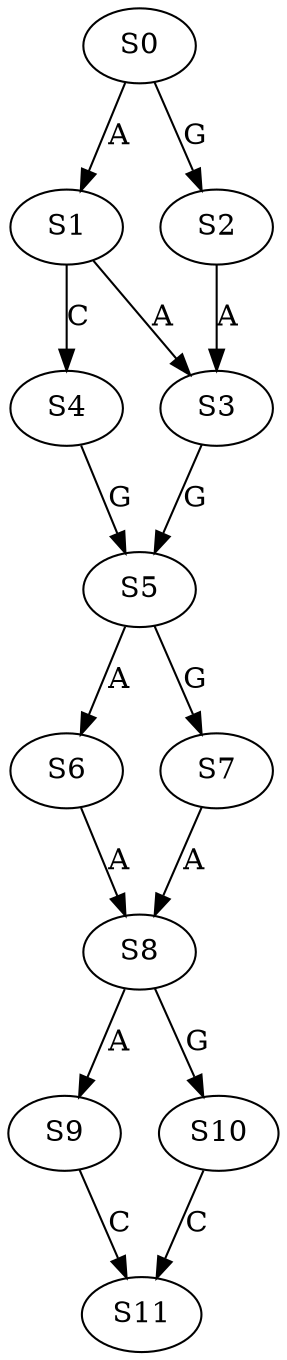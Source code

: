 strict digraph  {
	S0 -> S1 [ label = A ];
	S0 -> S2 [ label = G ];
	S1 -> S3 [ label = A ];
	S1 -> S4 [ label = C ];
	S2 -> S3 [ label = A ];
	S3 -> S5 [ label = G ];
	S4 -> S5 [ label = G ];
	S5 -> S6 [ label = A ];
	S5 -> S7 [ label = G ];
	S6 -> S8 [ label = A ];
	S7 -> S8 [ label = A ];
	S8 -> S9 [ label = A ];
	S8 -> S10 [ label = G ];
	S9 -> S11 [ label = C ];
	S10 -> S11 [ label = C ];
}
